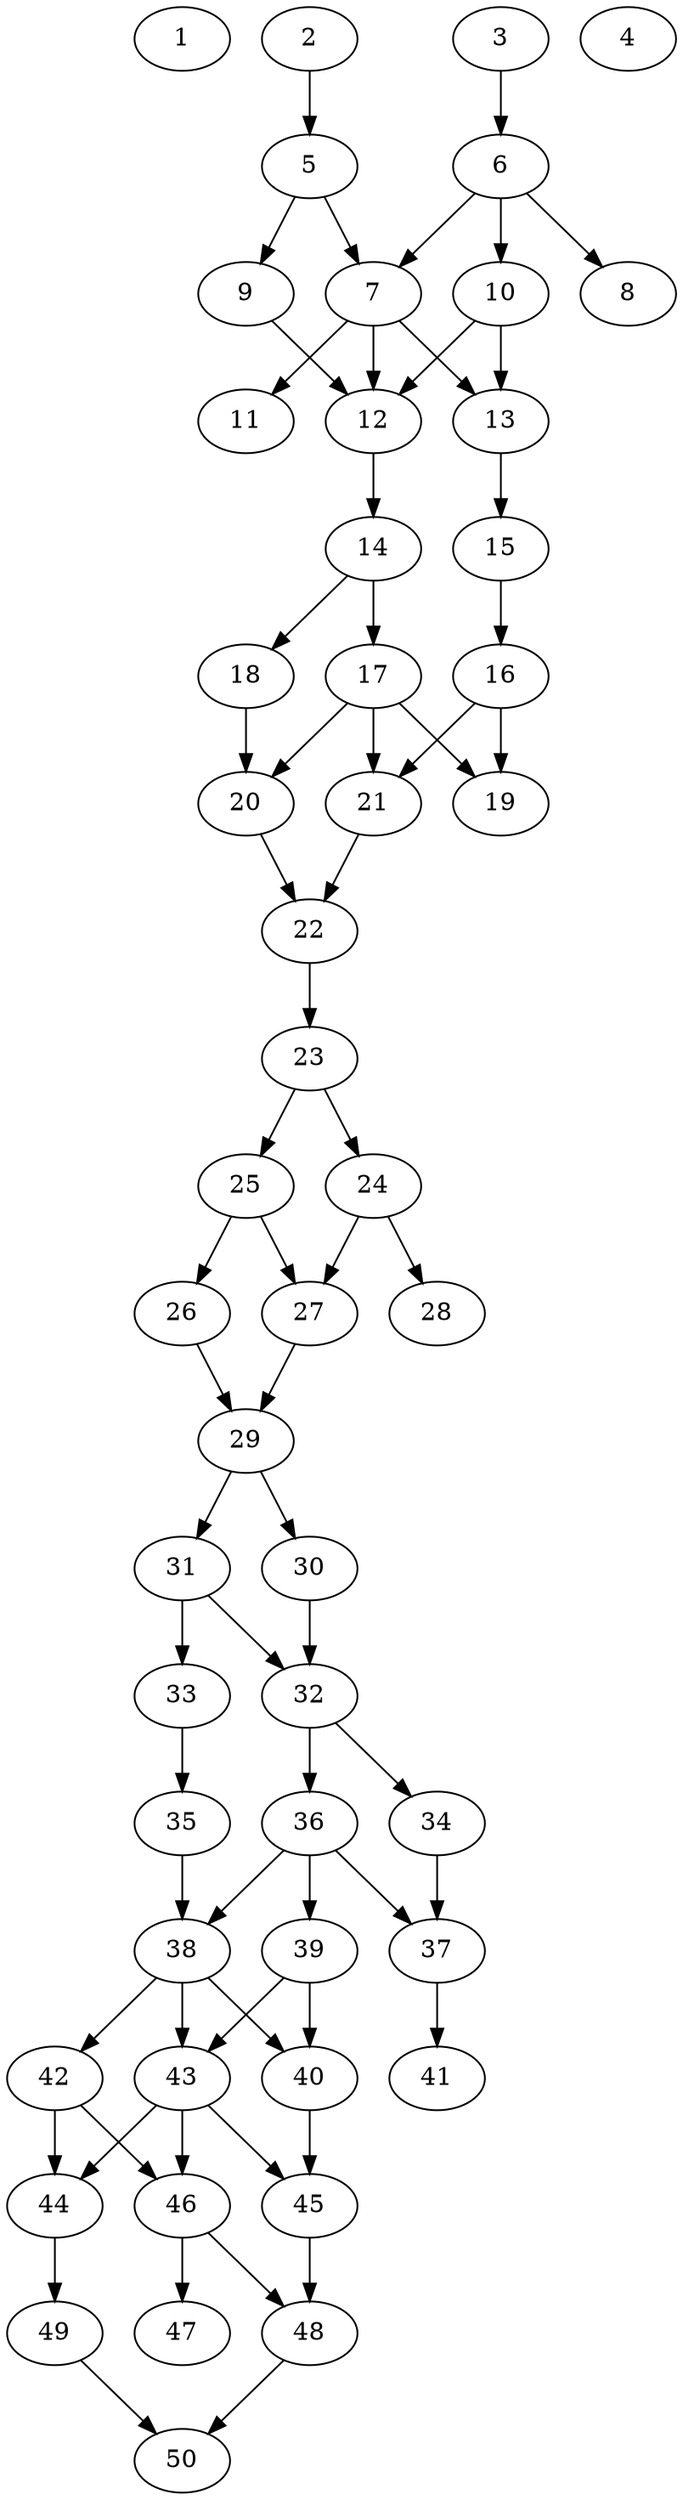 // DAG automatically generated by daggen at Thu Oct  3 14:07:57 2019
// ./daggen --dot -n 50 --ccr 0.5 --fat 0.3 --regular 0.5 --density 0.6 --mindata 5242880 --maxdata 52428800 
digraph G {
  1 [size="101455872", alpha="0.10", expect_size="50727936"] 
  2 [size="29849600", alpha="0.15", expect_size="14924800"] 
  2 -> 5 [size ="14924800"]
  3 [size="11698176", alpha="0.11", expect_size="5849088"] 
  3 -> 6 [size ="5849088"]
  4 [size="62480384", alpha="0.09", expect_size="31240192"] 
  5 [size="84948992", alpha="0.01", expect_size="42474496"] 
  5 -> 7 [size ="42474496"]
  5 -> 9 [size ="42474496"]
  6 [size="34203648", alpha="0.14", expect_size="17101824"] 
  6 -> 7 [size ="17101824"]
  6 -> 8 [size ="17101824"]
  6 -> 10 [size ="17101824"]
  7 [size="36075520", alpha="0.00", expect_size="18037760"] 
  7 -> 11 [size ="18037760"]
  7 -> 12 [size ="18037760"]
  7 -> 13 [size ="18037760"]
  8 [size="99504128", alpha="0.10", expect_size="49752064"] 
  9 [size="23578624", alpha="0.05", expect_size="11789312"] 
  9 -> 12 [size ="11789312"]
  10 [size="12564480", alpha="0.17", expect_size="6282240"] 
  10 -> 12 [size ="6282240"]
  10 -> 13 [size ="6282240"]
  11 [size="61898752", alpha="0.17", expect_size="30949376"] 
  12 [size="15865856", alpha="0.04", expect_size="7932928"] 
  12 -> 14 [size ="7932928"]
  13 [size="88938496", alpha="0.02", expect_size="44469248"] 
  13 -> 15 [size ="44469248"]
  14 [size="44187648", alpha="0.03", expect_size="22093824"] 
  14 -> 17 [size ="22093824"]
  14 -> 18 [size ="22093824"]
  15 [size="86343680", alpha="0.03", expect_size="43171840"] 
  15 -> 16 [size ="43171840"]
  16 [size="89210880", alpha="0.19", expect_size="44605440"] 
  16 -> 19 [size ="44605440"]
  16 -> 21 [size ="44605440"]
  17 [size="63031296", alpha="0.14", expect_size="31515648"] 
  17 -> 19 [size ="31515648"]
  17 -> 20 [size ="31515648"]
  17 -> 21 [size ="31515648"]
  18 [size="64020480", alpha="0.12", expect_size="32010240"] 
  18 -> 20 [size ="32010240"]
  19 [size="16242688", alpha="0.02", expect_size="8121344"] 
  20 [size="41619456", alpha="0.02", expect_size="20809728"] 
  20 -> 22 [size ="20809728"]
  21 [size="27113472", alpha="0.01", expect_size="13556736"] 
  21 -> 22 [size ="13556736"]
  22 [size="13164544", alpha="0.04", expect_size="6582272"] 
  22 -> 23 [size ="6582272"]
  23 [size="29847552", alpha="0.08", expect_size="14923776"] 
  23 -> 24 [size ="14923776"]
  23 -> 25 [size ="14923776"]
  24 [size="37773312", alpha="0.02", expect_size="18886656"] 
  24 -> 27 [size ="18886656"]
  24 -> 28 [size ="18886656"]
  25 [size="52570112", alpha="0.12", expect_size="26285056"] 
  25 -> 26 [size ="26285056"]
  25 -> 27 [size ="26285056"]
  26 [size="67246080", alpha="0.08", expect_size="33623040"] 
  26 -> 29 [size ="33623040"]
  27 [size="60465152", alpha="0.09", expect_size="30232576"] 
  27 -> 29 [size ="30232576"]
  28 [size="32475136", alpha="0.08", expect_size="16237568"] 
  29 [size="89911296", alpha="0.11", expect_size="44955648"] 
  29 -> 30 [size ="44955648"]
  29 -> 31 [size ="44955648"]
  30 [size="99016704", alpha="0.13", expect_size="49508352"] 
  30 -> 32 [size ="49508352"]
  31 [size="13064192", alpha="0.07", expect_size="6532096"] 
  31 -> 32 [size ="6532096"]
  31 -> 33 [size ="6532096"]
  32 [size="17399808", alpha="0.02", expect_size="8699904"] 
  32 -> 34 [size ="8699904"]
  32 -> 36 [size ="8699904"]
  33 [size="37015552", alpha="0.13", expect_size="18507776"] 
  33 -> 35 [size ="18507776"]
  34 [size="73123840", alpha="0.12", expect_size="36561920"] 
  34 -> 37 [size ="36561920"]
  35 [size="83349504", alpha="0.07", expect_size="41674752"] 
  35 -> 38 [size ="41674752"]
  36 [size="47783936", alpha="0.18", expect_size="23891968"] 
  36 -> 37 [size ="23891968"]
  36 -> 38 [size ="23891968"]
  36 -> 39 [size ="23891968"]
  37 [size="84516864", alpha="0.01", expect_size="42258432"] 
  37 -> 41 [size ="42258432"]
  38 [size="30398464", alpha="0.15", expect_size="15199232"] 
  38 -> 40 [size ="15199232"]
  38 -> 42 [size ="15199232"]
  38 -> 43 [size ="15199232"]
  39 [size="68816896", alpha="0.10", expect_size="34408448"] 
  39 -> 40 [size ="34408448"]
  39 -> 43 [size ="34408448"]
  40 [size="24125440", alpha="0.11", expect_size="12062720"] 
  40 -> 45 [size ="12062720"]
  41 [size="87146496", alpha="0.17", expect_size="43573248"] 
  42 [size="26177536", alpha="0.02", expect_size="13088768"] 
  42 -> 44 [size ="13088768"]
  42 -> 46 [size ="13088768"]
  43 [size="35344384", alpha="0.12", expect_size="17672192"] 
  43 -> 44 [size ="17672192"]
  43 -> 45 [size ="17672192"]
  43 -> 46 [size ="17672192"]
  44 [size="98727936", alpha="0.08", expect_size="49363968"] 
  44 -> 49 [size ="49363968"]
  45 [size="61286400", alpha="0.13", expect_size="30643200"] 
  45 -> 48 [size ="30643200"]
  46 [size="93253632", alpha="0.09", expect_size="46626816"] 
  46 -> 47 [size ="46626816"]
  46 -> 48 [size ="46626816"]
  47 [size="84609024", alpha="0.16", expect_size="42304512"] 
  48 [size="87900160", alpha="0.08", expect_size="43950080"] 
  48 -> 50 [size ="43950080"]
  49 [size="62287872", alpha="0.17", expect_size="31143936"] 
  49 -> 50 [size ="31143936"]
  50 [size="13533184", alpha="0.04", expect_size="6766592"] 
}
